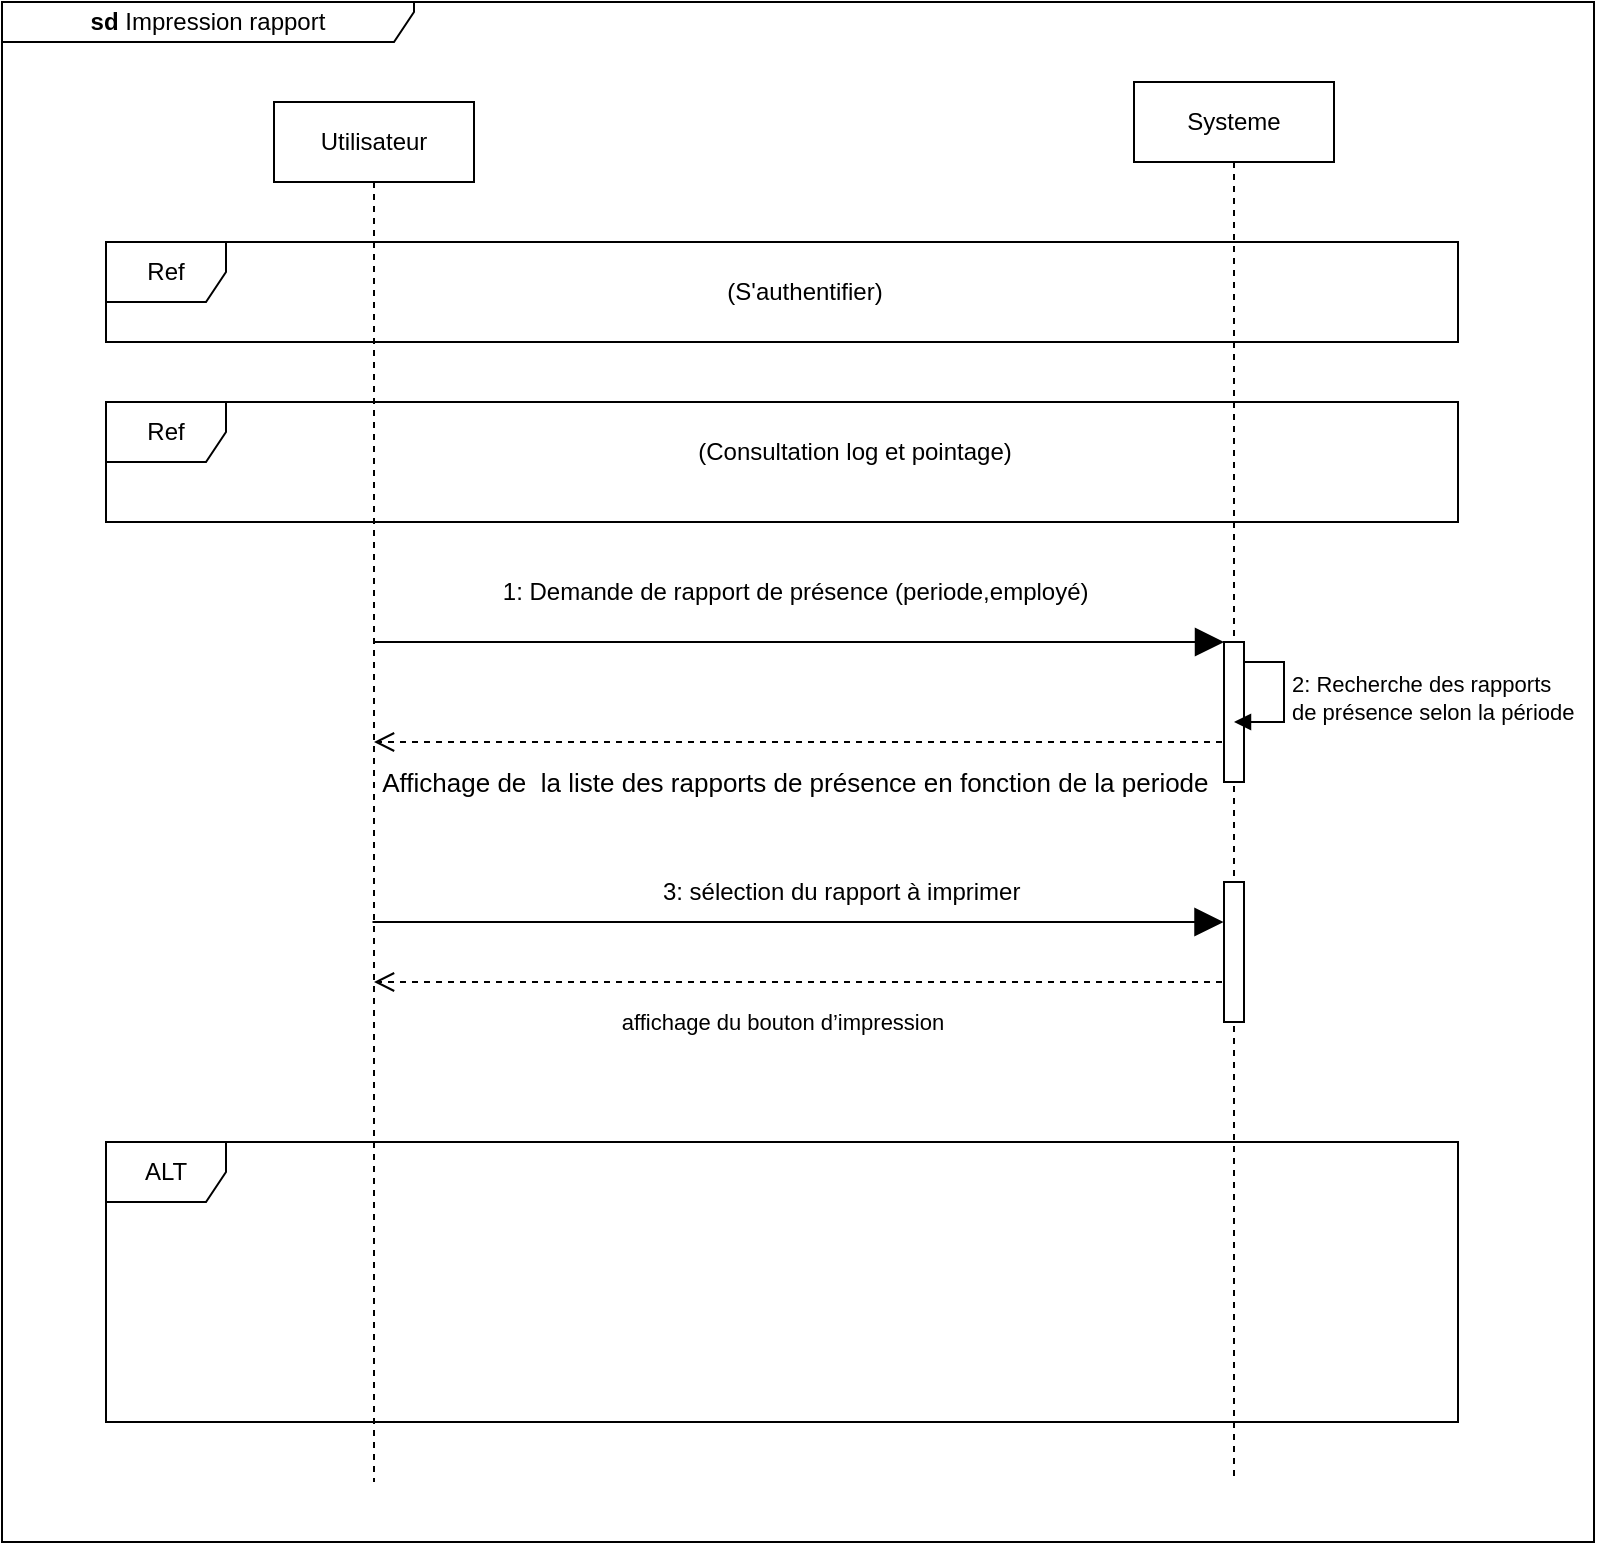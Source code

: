 <mxfile version="21.6.8" type="github">
  <diagram name="Page-1" id="ngUo1pnVJim3qT83173W">
    <mxGraphModel dx="1114" dy="629" grid="1" gridSize="10" guides="1" tooltips="1" connect="1" arrows="1" fold="1" page="1" pageScale="1" pageWidth="827" pageHeight="1169" math="0" shadow="0">
      <root>
        <mxCell id="0" />
        <mxCell id="1" parent="0" />
        <mxCell id="qOJFp8rp0lBa6UFPM5Xz-1" value="&lt;b&gt;sd&lt;/b&gt;&amp;nbsp;Impression rapport" style="shape=umlFrame;whiteSpace=wrap;html=1;pointerEvents=0;width=206;height=20;rounded=0;" vertex="1" parent="1">
          <mxGeometry x="24" y="110" width="796" height="770" as="geometry" />
        </mxCell>
        <mxCell id="qOJFp8rp0lBa6UFPM5Xz-2" value="Utilisateur" style="shape=umlLifeline;perimeter=lifelinePerimeter;whiteSpace=wrap;html=1;container=1;dropTarget=0;collapsible=0;recursiveResize=0;outlineConnect=0;portConstraint=eastwest;newEdgeStyle={&quot;edgeStyle&quot;:&quot;elbowEdgeStyle&quot;,&quot;elbow&quot;:&quot;vertical&quot;,&quot;curved&quot;:0,&quot;rounded&quot;:0};rounded=0;" vertex="1" parent="1">
          <mxGeometry x="160" y="160" width="100" height="690" as="geometry" />
        </mxCell>
        <mxCell id="qOJFp8rp0lBa6UFPM5Xz-3" value="Systeme" style="shape=umlLifeline;perimeter=lifelinePerimeter;whiteSpace=wrap;html=1;container=1;dropTarget=0;collapsible=0;recursiveResize=0;outlineConnect=0;portConstraint=eastwest;newEdgeStyle={&quot;edgeStyle&quot;:&quot;elbowEdgeStyle&quot;,&quot;elbow&quot;:&quot;vertical&quot;,&quot;curved&quot;:0,&quot;rounded&quot;:0};rounded=0;" vertex="1" parent="1">
          <mxGeometry x="590" y="150" width="100" height="700" as="geometry" />
        </mxCell>
        <mxCell id="qOJFp8rp0lBa6UFPM5Xz-23" value="" style="html=1;points=[];perimeter=orthogonalPerimeter;outlineConnect=0;targetShapes=umlLifeline;portConstraint=eastwest;newEdgeStyle={&quot;edgeStyle&quot;:&quot;elbowEdgeStyle&quot;,&quot;elbow&quot;:&quot;vertical&quot;,&quot;curved&quot;:0,&quot;rounded&quot;:0};rounded=0;" vertex="1" parent="qOJFp8rp0lBa6UFPM5Xz-3">
          <mxGeometry x="45" y="280" width="10" height="70" as="geometry" />
        </mxCell>
        <mxCell id="qOJFp8rp0lBa6UFPM5Xz-19" value="" style="endArrow=block;endFill=1;endSize=12;html=1;rounded=0;" edge="1" parent="qOJFp8rp0lBa6UFPM5Xz-3" source="qOJFp8rp0lBa6UFPM5Xz-23" target="qOJFp8rp0lBa6UFPM5Xz-3">
          <mxGeometry width="160" relative="1" as="geometry">
            <mxPoint x="-380.5" y="280" as="sourcePoint" />
            <mxPoint x="9.5" y="280" as="targetPoint" />
          </mxGeometry>
        </mxCell>
        <mxCell id="qOJFp8rp0lBa6UFPM5Xz-35" value="" style="html=1;points=[];perimeter=orthogonalPerimeter;outlineConnect=0;targetShapes=umlLifeline;portConstraint=eastwest;newEdgeStyle={&quot;edgeStyle&quot;:&quot;elbowEdgeStyle&quot;,&quot;elbow&quot;:&quot;vertical&quot;,&quot;curved&quot;:0,&quot;rounded&quot;:0};rounded=0;" vertex="1" parent="qOJFp8rp0lBa6UFPM5Xz-3">
          <mxGeometry x="45" y="400" width="10" height="70" as="geometry" />
        </mxCell>
        <mxCell id="qOJFp8rp0lBa6UFPM5Xz-6" value="Ref" style="shape=umlFrame;whiteSpace=wrap;html=1;pointerEvents=0;" vertex="1" parent="1">
          <mxGeometry x="76" y="230" width="676" height="50" as="geometry" />
        </mxCell>
        <mxCell id="qOJFp8rp0lBa6UFPM5Xz-7" value="(S&#39;authentifier)" style="text;html=1;align=center;verticalAlign=middle;resizable=0;points=[];autosize=1;strokeColor=none;fillColor=none;" vertex="1" parent="1">
          <mxGeometry x="375" y="240" width="100" height="30" as="geometry" />
        </mxCell>
        <mxCell id="qOJFp8rp0lBa6UFPM5Xz-16" value="Ref" style="shape=umlFrame;whiteSpace=wrap;html=1;pointerEvents=0;" vertex="1" parent="1">
          <mxGeometry x="76" y="310" width="676" height="60" as="geometry" />
        </mxCell>
        <mxCell id="qOJFp8rp0lBa6UFPM5Xz-17" value="(Consultation log et pointage)" style="text;html=1;align=center;verticalAlign=middle;resizable=0;points=[];autosize=1;strokeColor=none;fillColor=none;" vertex="1" parent="1">
          <mxGeometry x="360" y="320" width="180" height="30" as="geometry" />
        </mxCell>
        <mxCell id="qOJFp8rp0lBa6UFPM5Xz-20" value="1: Demande de rapport de présence (periode,employé)&amp;nbsp;" style="text;html=1;align=center;verticalAlign=middle;resizable=0;points=[];autosize=1;strokeColor=none;fillColor=none;rounded=0;" vertex="1" parent="1">
          <mxGeometry x="262" y="390" width="320" height="30" as="geometry" />
        </mxCell>
        <mxCell id="qOJFp8rp0lBa6UFPM5Xz-21" value="" style="html=1;verticalAlign=bottom;endArrow=open;dashed=1;endSize=8;edgeStyle=elbowEdgeStyle;elbow=vertical;curved=0;rounded=0;" edge="1" parent="1" target="qOJFp8rp0lBa6UFPM5Xz-2">
          <mxGeometry relative="1" as="geometry">
            <mxPoint x="634" y="480" as="sourcePoint" />
            <mxPoint x="216" y="480" as="targetPoint" />
            <Array as="points">
              <mxPoint x="443" y="480" />
            </Array>
          </mxGeometry>
        </mxCell>
        <mxCell id="qOJFp8rp0lBa6UFPM5Xz-22" value="&lt;font style=&quot;font-size: 13px;&quot;&gt;Affichage de&amp;nbsp; la liste des rapports de présence en fonction de la periode&amp;nbsp;&lt;/font&gt;" style="edgeLabel;html=1;align=center;verticalAlign=middle;resizable=0;points=[];rounded=0;" vertex="1" connectable="0" parent="qOJFp8rp0lBa6UFPM5Xz-21">
          <mxGeometry x="0.119" y="1" relative="1" as="geometry">
            <mxPoint x="25" y="19" as="offset" />
          </mxGeometry>
        </mxCell>
        <mxCell id="qOJFp8rp0lBa6UFPM5Xz-24" value="" style="endArrow=block;endFill=1;endSize=12;html=1;rounded=0;" edge="1" parent="1" target="qOJFp8rp0lBa6UFPM5Xz-23">
          <mxGeometry width="160" relative="1" as="geometry">
            <mxPoint x="209.5" y="430" as="sourcePoint" />
            <mxPoint x="630" y="430" as="targetPoint" />
          </mxGeometry>
        </mxCell>
        <mxCell id="qOJFp8rp0lBa6UFPM5Xz-28" value="2: Recherche des rapports&amp;nbsp;&lt;br&gt;de présence selon la période&lt;br&gt;" style="html=1;align=left;spacingLeft=2;endArrow=block;rounded=0;edgeStyle=orthogonalEdgeStyle;curved=0;rounded=0;" edge="1" parent="1">
          <mxGeometry relative="1" as="geometry">
            <mxPoint x="645" y="440" as="sourcePoint" />
            <Array as="points">
              <mxPoint x="665" y="440" />
              <mxPoint x="665" y="470" />
            </Array>
            <mxPoint x="640" y="470" as="targetPoint" />
          </mxGeometry>
        </mxCell>
        <mxCell id="qOJFp8rp0lBa6UFPM5Xz-29" value="3: sélection du rapport à imprimer&amp;nbsp;" style="text;html=1;align=center;verticalAlign=middle;resizable=0;points=[];autosize=1;strokeColor=none;fillColor=none;rounded=0;" vertex="1" parent="1">
          <mxGeometry x="340" y="540" width="210" height="30" as="geometry" />
        </mxCell>
        <mxCell id="qOJFp8rp0lBa6UFPM5Xz-30" value="" style="endArrow=block;endFill=1;endSize=12;html=1;rounded=0;" edge="1" parent="1">
          <mxGeometry width="160" relative="1" as="geometry">
            <mxPoint x="209.25" y="570" as="sourcePoint" />
            <mxPoint x="634.75" y="570" as="targetPoint" />
          </mxGeometry>
        </mxCell>
        <mxCell id="qOJFp8rp0lBa6UFPM5Xz-33" value="" style="html=1;verticalAlign=bottom;endArrow=open;dashed=1;endSize=8;edgeStyle=elbowEdgeStyle;elbow=vertical;curved=0;rounded=0;" edge="1" parent="1">
          <mxGeometry relative="1" as="geometry">
            <mxPoint x="634" y="600" as="sourcePoint" />
            <mxPoint x="210" y="600" as="targetPoint" />
            <Array as="points">
              <mxPoint x="443" y="600" />
            </Array>
          </mxGeometry>
        </mxCell>
        <mxCell id="qOJFp8rp0lBa6UFPM5Xz-38" value="affichage du bouton d’impression" style="edgeLabel;html=1;align=center;verticalAlign=middle;resizable=0;points=[];" vertex="1" connectable="0" parent="qOJFp8rp0lBa6UFPM5Xz-33">
          <mxGeometry x="0.075" y="3" relative="1" as="geometry">
            <mxPoint x="8" y="17" as="offset" />
          </mxGeometry>
        </mxCell>
        <mxCell id="qOJFp8rp0lBa6UFPM5Xz-39" value="ALT" style="shape=umlFrame;whiteSpace=wrap;html=1;pointerEvents=0;" vertex="1" parent="1">
          <mxGeometry x="76" y="680" width="676" height="140" as="geometry" />
        </mxCell>
      </root>
    </mxGraphModel>
  </diagram>
</mxfile>
